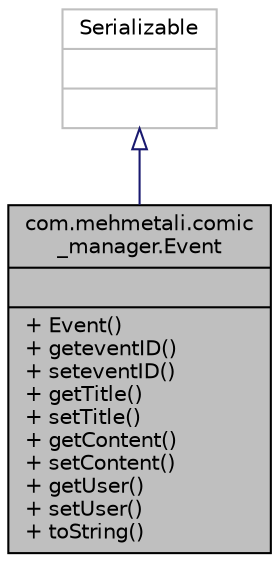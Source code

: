 digraph "com.mehmetali.comic_manager.Event"
{
 // LATEX_PDF_SIZE
  edge [fontname="Helvetica",fontsize="10",labelfontname="Helvetica",labelfontsize="10"];
  node [fontname="Helvetica",fontsize="10",shape=record];
  Node1 [label="{com.mehmetali.comic\l_manager.Event\n||+ Event()\l+ geteventID()\l+ seteventID()\l+ getTitle()\l+ setTitle()\l+ getContent()\l+ setContent()\l+ getUser()\l+ setUser()\l+ toString()\l}",height=0.2,width=0.4,color="black", fillcolor="grey75", style="filled", fontcolor="black",tooltip=" "];
  Node2 -> Node1 [dir="back",color="midnightblue",fontsize="10",style="solid",arrowtail="onormal"];
  Node2 [label="{Serializable\n||}",height=0.2,width=0.4,color="grey75", fillcolor="white", style="filled",tooltip=" "];
}

